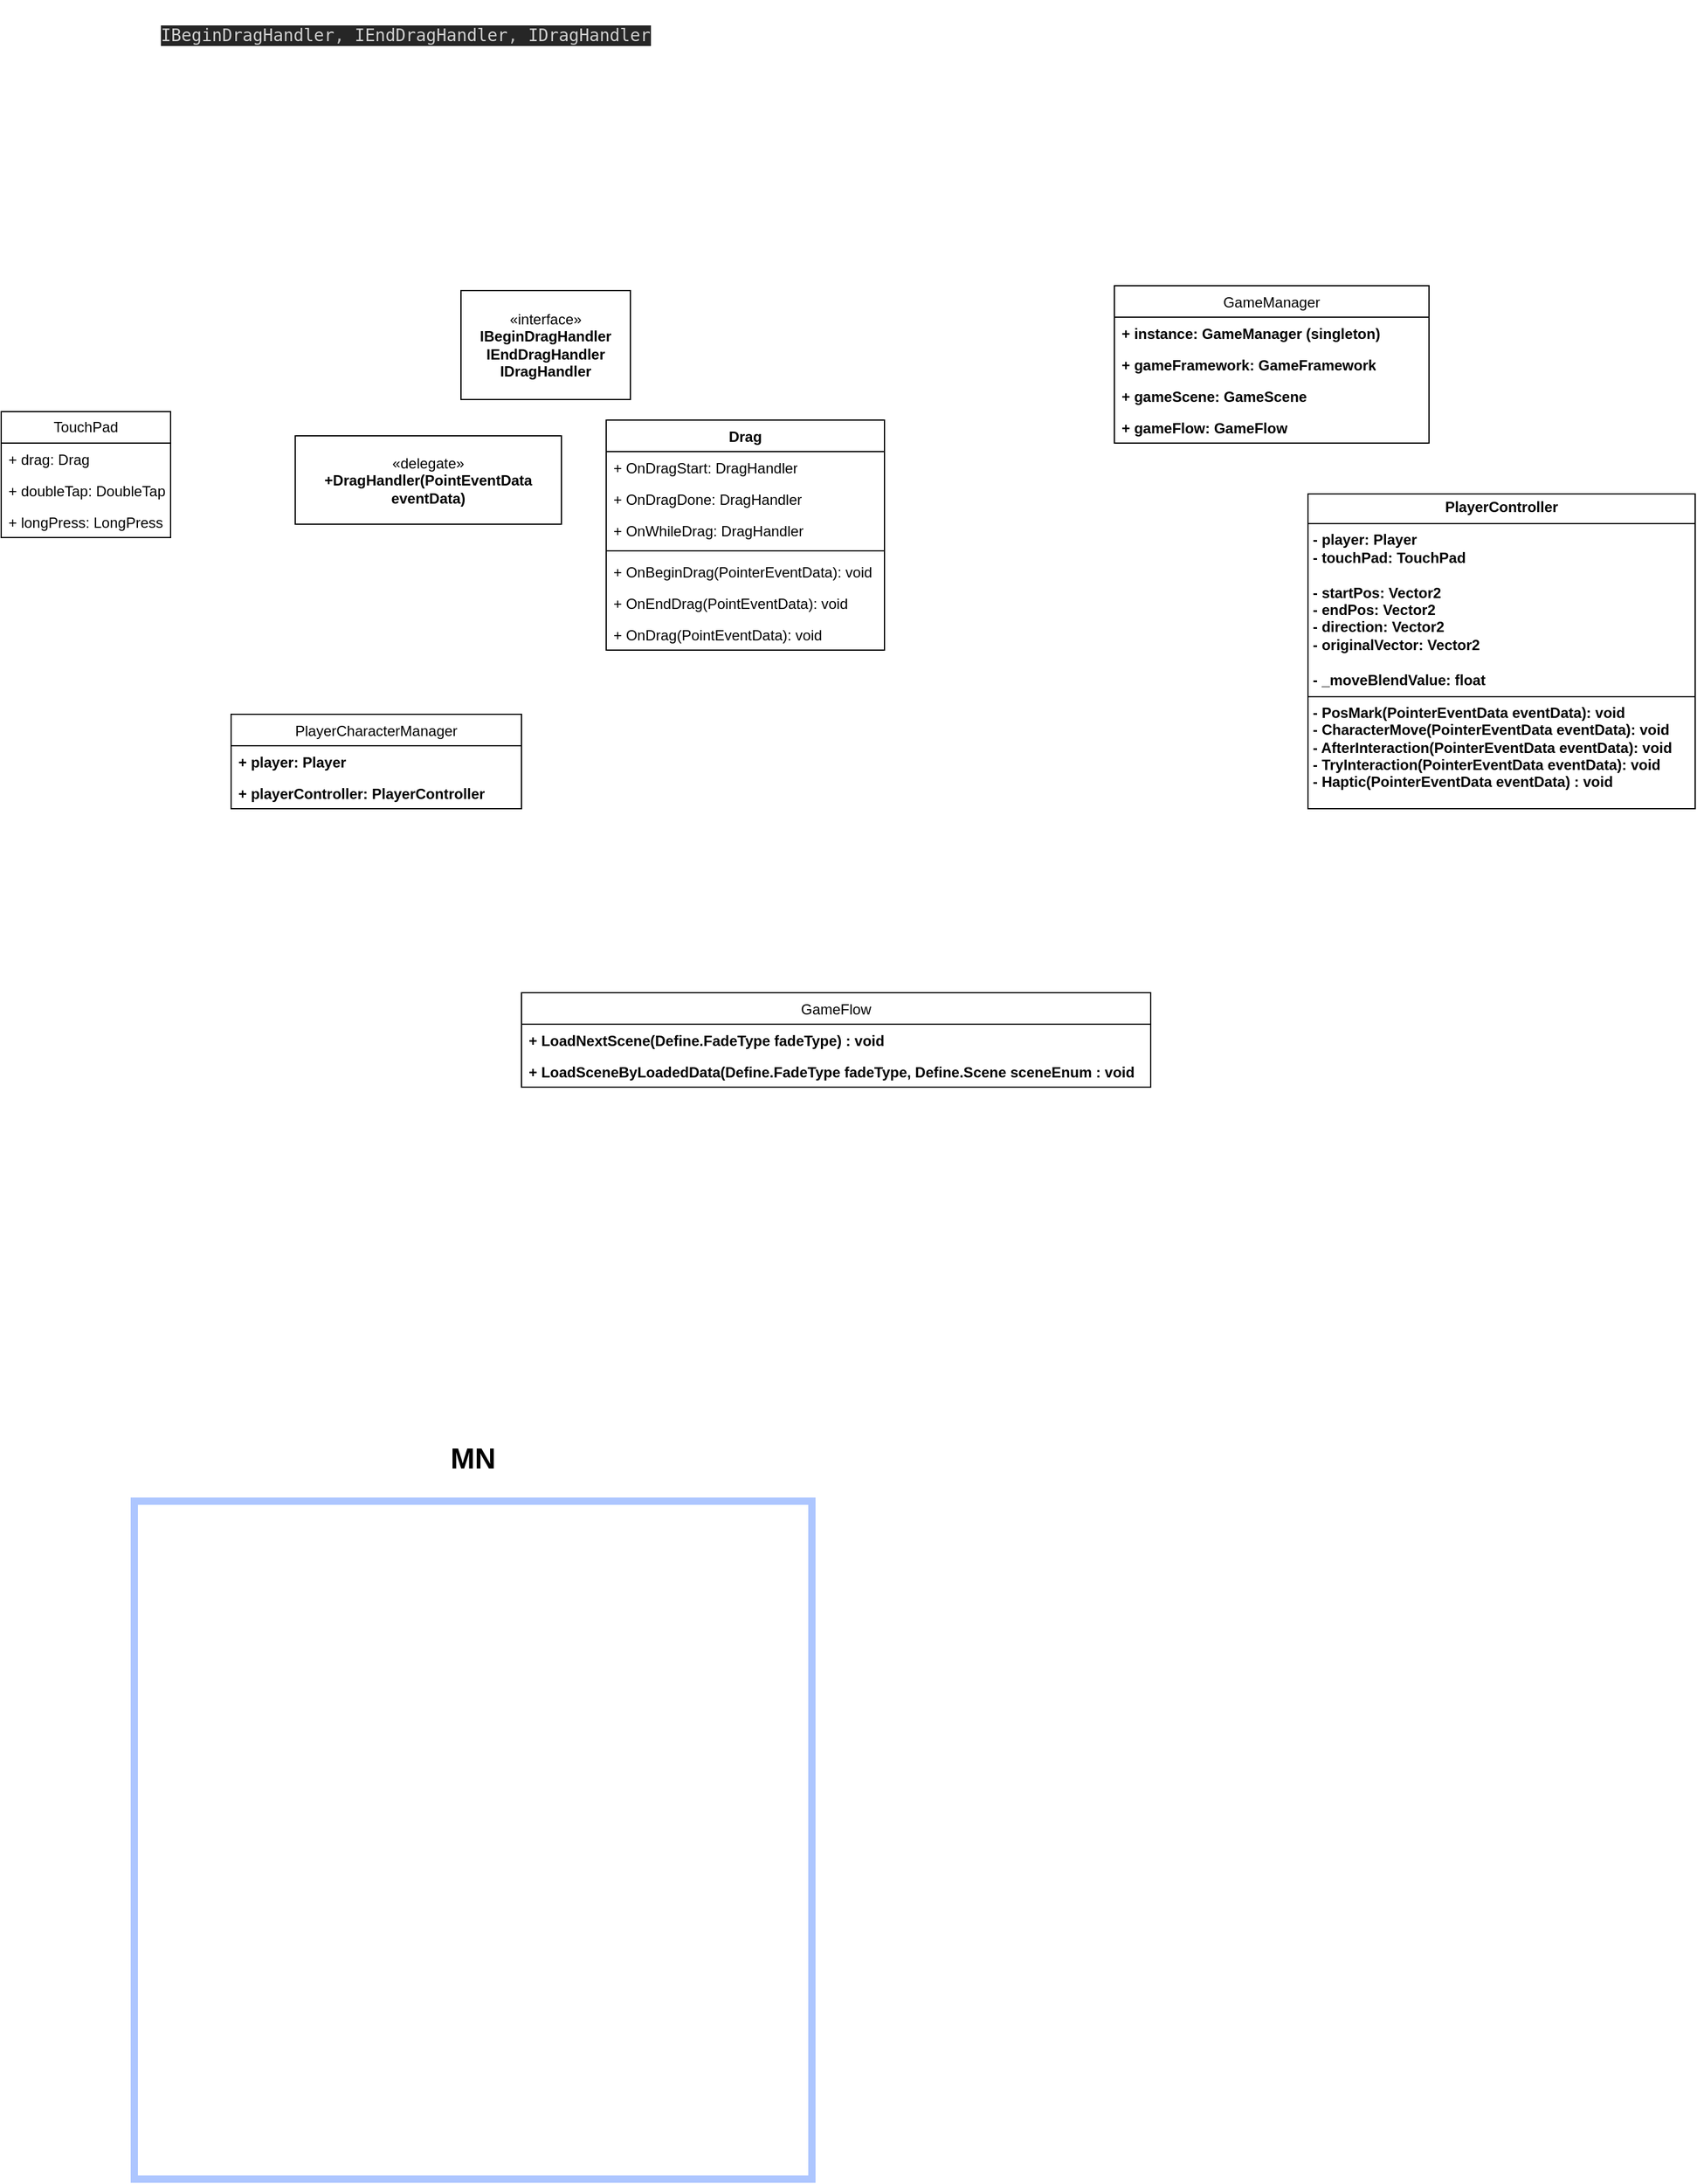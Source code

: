 <mxfile version="24.7.2" type="device">
  <diagram name="페이지-1" id="9gqaAFOZ05dMPP11qXwj">
    <mxGraphModel dx="3885" dy="2442" grid="1" gridSize="10" guides="1" tooltips="1" connect="1" arrows="1" fold="1" page="1" pageScale="1" pageWidth="827" pageHeight="1169" math="0" shadow="0">
      <root>
        <mxCell id="0" />
        <mxCell id="1" parent="0" />
        <mxCell id="3WRRtz8x_5Xzu5mz6d0a-7" value="GameManager" style="swimlane;fontStyle=0;childLayout=stackLayout;horizontal=1;startSize=26;fillColor=none;horizontalStack=0;resizeParent=1;resizeParentMax=0;resizeLast=0;collapsible=1;marginBottom=0;whiteSpace=wrap;html=1;strokeColor=default;align=center;verticalAlign=top;fontFamily=Helvetica;fontSize=12;fontColor=default;" parent="1" vertex="1">
          <mxGeometry x="-700" y="-714" width="260" height="130" as="geometry" />
        </mxCell>
        <mxCell id="3WRRtz8x_5Xzu5mz6d0a-8" value="+ instance: GameManager (singleton)" style="text;strokeColor=none;fillColor=none;align=left;verticalAlign=top;spacingLeft=4;spacingRight=4;overflow=hidden;rotatable=0;points=[[0,0.5],[1,0.5]];portConstraint=eastwest;whiteSpace=wrap;html=1;fontFamily=Helvetica;fontSize=12;fontColor=default;fontStyle=1;" parent="3WRRtz8x_5Xzu5mz6d0a-7" vertex="1">
          <mxGeometry y="26" width="260" height="26" as="geometry" />
        </mxCell>
        <mxCell id="3WRRtz8x_5Xzu5mz6d0a-9" value="+ gameFramework: GameFramework" style="text;strokeColor=none;fillColor=none;align=left;verticalAlign=top;spacingLeft=4;spacingRight=4;overflow=hidden;rotatable=0;points=[[0,0.5],[1,0.5]];portConstraint=eastwest;whiteSpace=wrap;html=1;fontFamily=Helvetica;fontSize=12;fontColor=default;fontStyle=1;" parent="3WRRtz8x_5Xzu5mz6d0a-7" vertex="1">
          <mxGeometry y="52" width="260" height="26" as="geometry" />
        </mxCell>
        <mxCell id="3WRRtz8x_5Xzu5mz6d0a-10" value="+ gameScene: GameScene" style="text;strokeColor=none;fillColor=none;align=left;verticalAlign=top;spacingLeft=4;spacingRight=4;overflow=hidden;rotatable=0;points=[[0,0.5],[1,0.5]];portConstraint=eastwest;whiteSpace=wrap;html=1;fontFamily=Helvetica;fontSize=12;fontColor=default;fontStyle=1;" parent="3WRRtz8x_5Xzu5mz6d0a-7" vertex="1">
          <mxGeometry y="78" width="260" height="26" as="geometry" />
        </mxCell>
        <mxCell id="3WRRtz8x_5Xzu5mz6d0a-11" value="+ gameFlow: GameFlow" style="text;strokeColor=none;fillColor=none;align=left;verticalAlign=top;spacingLeft=4;spacingRight=4;overflow=hidden;rotatable=0;points=[[0,0.5],[1,0.5]];portConstraint=eastwest;whiteSpace=wrap;html=1;fontFamily=Helvetica;fontSize=12;fontColor=default;fontStyle=1;" parent="3WRRtz8x_5Xzu5mz6d0a-7" vertex="1">
          <mxGeometry y="104" width="260" height="26" as="geometry" />
        </mxCell>
        <mxCell id="3WRRtz8x_5Xzu5mz6d0a-13" value="GameFlow" style="swimlane;fontStyle=0;childLayout=stackLayout;horizontal=1;startSize=26;fillColor=none;horizontalStack=0;resizeParent=1;resizeParentMax=0;resizeLast=0;collapsible=1;marginBottom=0;whiteSpace=wrap;html=1;strokeColor=default;align=center;verticalAlign=top;fontFamily=Helvetica;fontSize=12;fontColor=default;" parent="1" vertex="1">
          <mxGeometry x="-1190" y="-130" width="520" height="78" as="geometry" />
        </mxCell>
        <mxCell id="3WRRtz8x_5Xzu5mz6d0a-14" value="+ LoadNextScene(Define.FadeType fadeType) : void" style="text;strokeColor=none;fillColor=none;align=left;verticalAlign=top;spacingLeft=4;spacingRight=4;overflow=hidden;rotatable=0;points=[[0,0.5],[1,0.5]];portConstraint=eastwest;whiteSpace=wrap;html=1;fontFamily=Helvetica;fontSize=12;fontColor=default;fontStyle=1;" parent="3WRRtz8x_5Xzu5mz6d0a-13" vertex="1">
          <mxGeometry y="26" width="520" height="26" as="geometry" />
        </mxCell>
        <mxCell id="3WRRtz8x_5Xzu5mz6d0a-15" value="+ LoadSceneByLoadedData(Define.FadeType fadeType, Define.Scene sceneEnum : void" style="text;strokeColor=none;fillColor=none;align=left;verticalAlign=top;spacingLeft=4;spacingRight=4;overflow=hidden;rotatable=0;points=[[0,0.5],[1,0.5]];portConstraint=eastwest;whiteSpace=wrap;html=1;fontFamily=Helvetica;fontSize=12;fontColor=default;fontStyle=1;" parent="3WRRtz8x_5Xzu5mz6d0a-13" vertex="1">
          <mxGeometry y="52" width="520" height="26" as="geometry" />
        </mxCell>
        <mxCell id="3WRRtz8x_5Xzu5mz6d0a-17" value="" style="whiteSpace=wrap;html=1;aspect=fixed;strokeColor=#ADC6FF;align=center;verticalAlign=top;fontFamily=Helvetica;fontSize=12;fontColor=default;fontStyle=1;fillColor=none;strokeWidth=6;" parent="1" vertex="1">
          <mxGeometry x="-1510" y="290" width="560" height="560" as="geometry" />
        </mxCell>
        <mxCell id="3WRRtz8x_5Xzu5mz6d0a-18" value="&lt;font style=&quot;font-size: 24px;&quot;&gt;MN&lt;/font&gt;" style="text;html=1;align=center;verticalAlign=middle;whiteSpace=wrap;rounded=0;fontFamily=Helvetica;fontSize=12;fontColor=default;fontStyle=1;" parent="1" vertex="1">
          <mxGeometry x="-1260" y="240" width="60" height="30" as="geometry" />
        </mxCell>
        <mxCell id="3WRRtz8x_5Xzu5mz6d0a-19" value="PlayerCharacterManager" style="swimlane;fontStyle=0;childLayout=stackLayout;horizontal=1;startSize=26;fillColor=none;horizontalStack=0;resizeParent=1;resizeParentMax=0;resizeLast=0;collapsible=1;marginBottom=0;whiteSpace=wrap;html=1;strokeColor=default;align=center;verticalAlign=top;fontFamily=Helvetica;fontSize=12;fontColor=default;" parent="1" vertex="1">
          <mxGeometry x="-1430" y="-360" width="240" height="78" as="geometry" />
        </mxCell>
        <mxCell id="3WRRtz8x_5Xzu5mz6d0a-20" value="+ player: Player" style="text;strokeColor=none;fillColor=none;align=left;verticalAlign=top;spacingLeft=4;spacingRight=4;overflow=hidden;rotatable=0;points=[[0,0.5],[1,0.5]];portConstraint=eastwest;whiteSpace=wrap;html=1;fontFamily=Helvetica;fontSize=12;fontColor=default;fontStyle=1;" parent="3WRRtz8x_5Xzu5mz6d0a-19" vertex="1">
          <mxGeometry y="26" width="240" height="26" as="geometry" />
        </mxCell>
        <mxCell id="3WRRtz8x_5Xzu5mz6d0a-21" value="+ playerController: PlayerController" style="text;strokeColor=none;fillColor=none;align=left;verticalAlign=top;spacingLeft=4;spacingRight=4;overflow=hidden;rotatable=0;points=[[0,0.5],[1,0.5]];portConstraint=eastwest;whiteSpace=wrap;html=1;fontFamily=Helvetica;fontSize=12;fontColor=default;fontStyle=1;" parent="3WRRtz8x_5Xzu5mz6d0a-19" vertex="1">
          <mxGeometry y="52" width="240" height="26" as="geometry" />
        </mxCell>
        <mxCell id="3WRRtz8x_5Xzu5mz6d0a-31" value="&lt;p style=&quot;margin:0px;margin-top:4px;text-align:center;&quot;&gt;&lt;b&gt;PlayerController&lt;/b&gt;&lt;/p&gt;&lt;hr size=&quot;1&quot; style=&quot;border-style:solid;&quot;&gt;&lt;p style=&quot;margin:0px;margin-left:4px;&quot;&gt;- player: Player&lt;/p&gt;&lt;p style=&quot;margin:0px;margin-left:4px;&quot;&gt;- touchPad: TouchPad&lt;/p&gt;&lt;p style=&quot;margin:0px;margin-left:4px;&quot;&gt;&lt;br&gt;&lt;/p&gt;&lt;p style=&quot;margin:0px;margin-left:4px;&quot;&gt;- startPos: Vector2&lt;/p&gt;&lt;p style=&quot;margin:0px;margin-left:4px;&quot;&gt;- endPos: Vector2&lt;/p&gt;&lt;p style=&quot;margin:0px;margin-left:4px;&quot;&gt;- direction: Vector2&lt;/p&gt;&lt;p style=&quot;margin:0px;margin-left:4px;&quot;&gt;- originalVector: Vector2&lt;/p&gt;&lt;p style=&quot;margin:0px;margin-left:4px;&quot;&gt;&lt;br&gt;&lt;/p&gt;&lt;p style=&quot;margin:0px;margin-left:4px;&quot;&gt;- _moveBlendValue: float&lt;/p&gt;&lt;hr size=&quot;1&quot; style=&quot;border-style:solid;&quot;&gt;&lt;p style=&quot;margin:0px;margin-left:4px;&quot;&gt;- PosMark(PointerEventData eventData): void&lt;/p&gt;&lt;p style=&quot;margin:0px;margin-left:4px;&quot;&gt;- CharacterMove(PointerEventData eventData): void&lt;/p&gt;&lt;p style=&quot;margin:0px;margin-left:4px;&quot;&gt;- AfterInteraction(PointerEventData eventData): void&lt;/p&gt;&lt;p style=&quot;margin:0px;margin-left:4px;&quot;&gt;- TryInteraction(PointerEventData eventData): void&lt;/p&gt;&lt;p style=&quot;margin:0px;margin-left:4px;&quot;&gt;- Haptic(PointerEventData eventData) : void&lt;/p&gt;&lt;p style=&quot;margin:0px;margin-left:4px;&quot;&gt;&lt;br&gt;&lt;/p&gt;" style="verticalAlign=top;align=left;overflow=fill;html=1;whiteSpace=wrap;strokeColor=default;fontFamily=Helvetica;fontSize=12;fontColor=default;fontStyle=1;fillColor=default;" parent="1" vertex="1">
          <mxGeometry x="-540" y="-542" width="320" height="260" as="geometry" />
        </mxCell>
        <mxCell id="a_ghDRyhPkIi-IuwPPbt-1" value="TouchPad" style="swimlane;fontStyle=0;childLayout=stackLayout;horizontal=1;startSize=26;fillColor=none;horizontalStack=0;resizeParent=1;resizeParentMax=0;resizeLast=0;collapsible=1;marginBottom=0;whiteSpace=wrap;html=1;" parent="1" vertex="1">
          <mxGeometry x="-1620" y="-610" width="140" height="104" as="geometry" />
        </mxCell>
        <mxCell id="a_ghDRyhPkIi-IuwPPbt-2" value="+ drag: Drag" style="text;strokeColor=none;fillColor=none;align=left;verticalAlign=top;spacingLeft=4;spacingRight=4;overflow=hidden;rotatable=0;points=[[0,0.5],[1,0.5]];portConstraint=eastwest;whiteSpace=wrap;html=1;" parent="a_ghDRyhPkIi-IuwPPbt-1" vertex="1">
          <mxGeometry y="26" width="140" height="26" as="geometry" />
        </mxCell>
        <mxCell id="a_ghDRyhPkIi-IuwPPbt-3" value="+ doubleTap: DoubleTap" style="text;strokeColor=none;fillColor=none;align=left;verticalAlign=top;spacingLeft=4;spacingRight=4;overflow=hidden;rotatable=0;points=[[0,0.5],[1,0.5]];portConstraint=eastwest;whiteSpace=wrap;html=1;" parent="a_ghDRyhPkIi-IuwPPbt-1" vertex="1">
          <mxGeometry y="52" width="140" height="26" as="geometry" />
        </mxCell>
        <mxCell id="a_ghDRyhPkIi-IuwPPbt-4" value="+ longPress: LongPress" style="text;strokeColor=none;fillColor=none;align=left;verticalAlign=top;spacingLeft=4;spacingRight=4;overflow=hidden;rotatable=0;points=[[0,0.5],[1,0.5]];portConstraint=eastwest;whiteSpace=wrap;html=1;" parent="a_ghDRyhPkIi-IuwPPbt-1" vertex="1">
          <mxGeometry y="78" width="140" height="26" as="geometry" />
        </mxCell>
        <mxCell id="a_ghDRyhPkIi-IuwPPbt-5" value="Drag" style="swimlane;fontStyle=1;align=center;verticalAlign=top;childLayout=stackLayout;horizontal=1;startSize=26;horizontalStack=0;resizeParent=1;resizeParentMax=0;resizeLast=0;collapsible=1;marginBottom=0;whiteSpace=wrap;html=1;" parent="1" vertex="1">
          <mxGeometry x="-1120" y="-603" width="230" height="190" as="geometry" />
        </mxCell>
        <mxCell id="a_ghDRyhPkIi-IuwPPbt-6" value="+ OnDragStart: DragHandler" style="text;strokeColor=none;fillColor=none;align=left;verticalAlign=top;spacingLeft=4;spacingRight=4;overflow=hidden;rotatable=0;points=[[0,0.5],[1,0.5]];portConstraint=eastwest;whiteSpace=wrap;html=1;" parent="a_ghDRyhPkIi-IuwPPbt-5" vertex="1">
          <mxGeometry y="26" width="230" height="26" as="geometry" />
        </mxCell>
        <mxCell id="a_ghDRyhPkIi-IuwPPbt-8" value="+ OnDragDone: DragHandler" style="text;strokeColor=none;fillColor=none;align=left;verticalAlign=top;spacingLeft=4;spacingRight=4;overflow=hidden;rotatable=0;points=[[0,0.5],[1,0.5]];portConstraint=eastwest;whiteSpace=wrap;html=1;" parent="a_ghDRyhPkIi-IuwPPbt-5" vertex="1">
          <mxGeometry y="52" width="230" height="26" as="geometry" />
        </mxCell>
        <mxCell id="a_ghDRyhPkIi-IuwPPbt-16" value="+ OnWhileDrag: DragHandler" style="text;strokeColor=none;fillColor=none;align=left;verticalAlign=top;spacingLeft=4;spacingRight=4;overflow=hidden;rotatable=0;points=[[0,0.5],[1,0.5]];portConstraint=eastwest;whiteSpace=wrap;html=1;" parent="a_ghDRyhPkIi-IuwPPbt-5" vertex="1">
          <mxGeometry y="78" width="230" height="26" as="geometry" />
        </mxCell>
        <mxCell id="a_ghDRyhPkIi-IuwPPbt-7" value="" style="line;strokeWidth=1;fillColor=none;align=left;verticalAlign=middle;spacingTop=-1;spacingLeft=3;spacingRight=3;rotatable=0;labelPosition=right;points=[];portConstraint=eastwest;strokeColor=inherit;" parent="a_ghDRyhPkIi-IuwPPbt-5" vertex="1">
          <mxGeometry y="104" width="230" height="8" as="geometry" />
        </mxCell>
        <mxCell id="a_ghDRyhPkIi-IuwPPbt-13" value="+ OnBeginDrag(PointerEventData): void" style="text;strokeColor=none;fillColor=none;align=left;verticalAlign=top;spacingLeft=4;spacingRight=4;overflow=hidden;rotatable=0;points=[[0,0.5],[1,0.5]];portConstraint=eastwest;whiteSpace=wrap;html=1;" parent="a_ghDRyhPkIi-IuwPPbt-5" vertex="1">
          <mxGeometry y="112" width="230" height="26" as="geometry" />
        </mxCell>
        <mxCell id="a_ghDRyhPkIi-IuwPPbt-14" value="+ OnEndDrag(PointEventData): void" style="text;strokeColor=none;fillColor=none;align=left;verticalAlign=top;spacingLeft=4;spacingRight=4;overflow=hidden;rotatable=0;points=[[0,0.5],[1,0.5]];portConstraint=eastwest;whiteSpace=wrap;html=1;" parent="a_ghDRyhPkIi-IuwPPbt-5" vertex="1">
          <mxGeometry y="138" width="230" height="26" as="geometry" />
        </mxCell>
        <mxCell id="a_ghDRyhPkIi-IuwPPbt-15" value="+ OnDrag(PointEventData): void" style="text;strokeColor=none;fillColor=none;align=left;verticalAlign=top;spacingLeft=4;spacingRight=4;overflow=hidden;rotatable=0;points=[[0,0.5],[1,0.5]];portConstraint=eastwest;whiteSpace=wrap;html=1;" parent="a_ghDRyhPkIi-IuwPPbt-5" vertex="1">
          <mxGeometry y="164" width="230" height="26" as="geometry" />
        </mxCell>
        <mxCell id="a_ghDRyhPkIi-IuwPPbt-9" value="«interface»&lt;br&gt;&lt;b&gt;IBeginDragHandler&lt;/b&gt;&lt;div&gt;&lt;b&gt;IEndDragHandler&lt;/b&gt;&lt;/div&gt;&lt;div&gt;&lt;b&gt;IDragHandler&lt;/b&gt;&lt;/div&gt;" style="html=1;whiteSpace=wrap;" parent="1" vertex="1">
          <mxGeometry x="-1240" y="-710" width="140" height="90" as="geometry" />
        </mxCell>
        <mxCell id="a_ghDRyhPkIi-IuwPPbt-10" value="&lt;div style=&quot;background-color:#262626;color:#d0d0d0;font-family:&#39;JetBrains Mono&#39;,monospace;font-size:10.5pt;&quot;&gt;&lt;pre&gt;IBeginDragHandler&lt;span style=&quot;color:#bdbdbd;&quot;&gt;, &lt;/span&gt;IEndDragHandler&lt;span style=&quot;color:#bdbdbd;&quot;&gt;, &lt;/span&gt;IDragHandler&lt;/pre&gt;&lt;/div&gt;" style="text;whiteSpace=wrap;html=1;" parent="1" vertex="1">
          <mxGeometry x="-1490" y="-950" width="380" height="70" as="geometry" />
        </mxCell>
        <mxCell id="a_ghDRyhPkIi-IuwPPbt-11" value="«delegate»&lt;br&gt;&lt;b&gt;+DragHandler(PointEventData eventData)&lt;/b&gt;" style="html=1;whiteSpace=wrap;" parent="1" vertex="1">
          <mxGeometry x="-1377" y="-590" width="220" height="73" as="geometry" />
        </mxCell>
      </root>
    </mxGraphModel>
  </diagram>
</mxfile>
